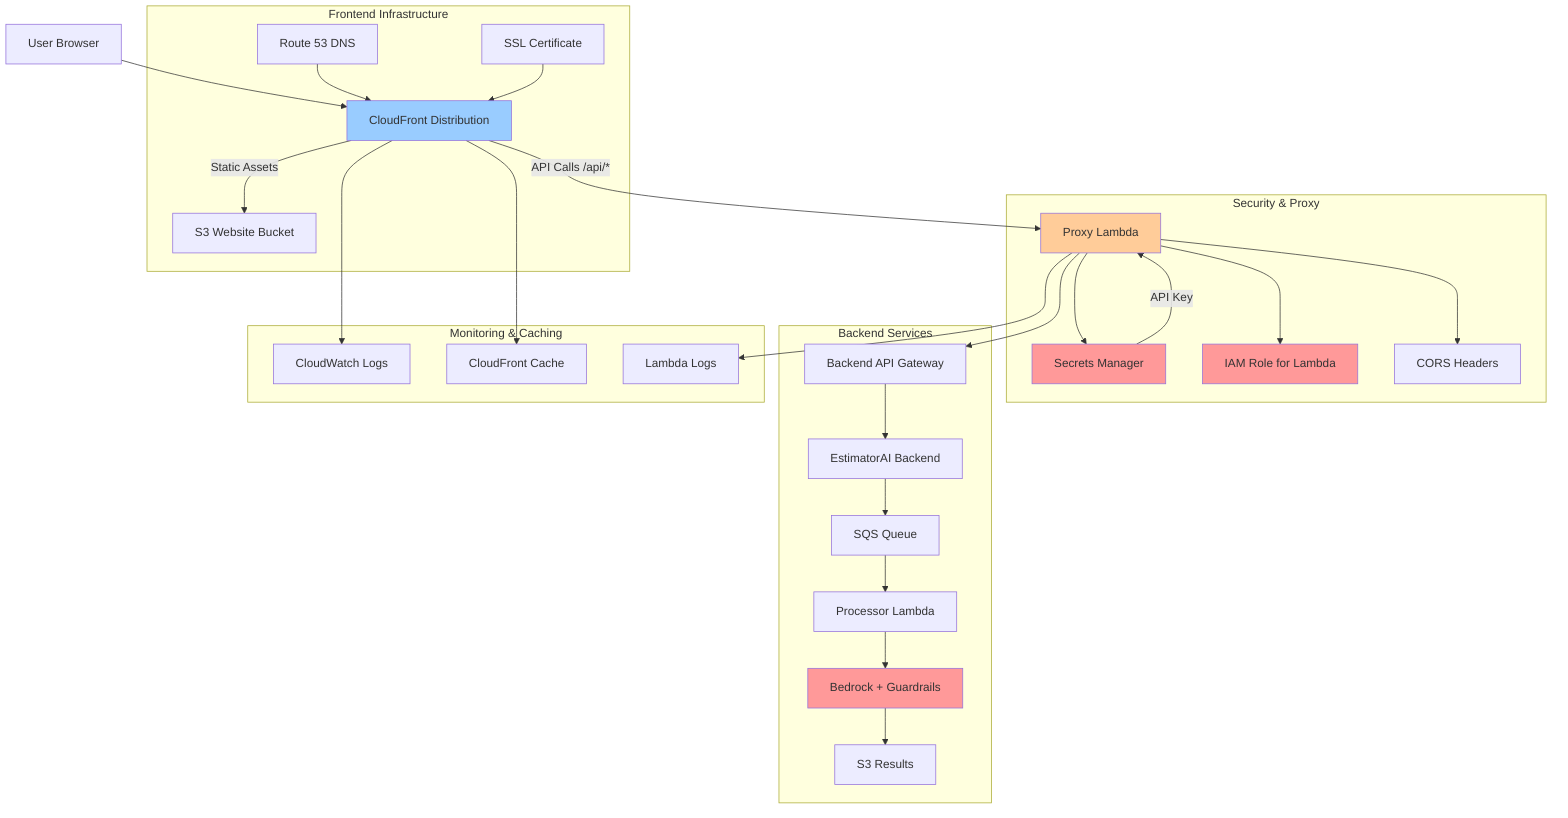 graph TD
    A[User Browser] --> B[CloudFront Distribution]
    B --> |Static Assets| C[S3 Website Bucket]
    B --> |API Calls /api/*| D[Proxy Lambda]
    
    D --> E[Secrets Manager]
    E --> |API Key| D
    D --> F[Backend API Gateway]
    F --> G[EstimatorAI Backend]
    
    subgraph "Frontend Infrastructure"
        B
        C
        H[Route 53 DNS]
        I[SSL Certificate]
    end
    
    subgraph "Security & Proxy"
        D
        E
        J[IAM Role for Lambda]
        K[CORS Headers]
    end
    
    subgraph "Backend Services"
        F
        G
        L[SQS Queue]
        M[Processor Lambda]
        N[Bedrock + Guardrails]
        O[S3 Results]
    end
    
    subgraph "Monitoring & Caching"
        P[CloudWatch Logs]
        Q[CloudFront Cache]
        R[Lambda Logs]
    end
    
    H --> B
    I --> B
    D --> J
    D --> K
    G --> L
    L --> M
    M --> N
    N --> O
    
    B --> P
    B --> Q
    D --> R
    
    style B fill:#99ccff
    style D fill:#ffcc99
    style E fill:#ff9999
    style J fill:#ff9999
    style N fill:#ff9999
    
    classDef security fill:#ff9999,stroke:#333,stroke-width:2px
    classDef frontend fill:#99ccff,stroke:#333,stroke-width:2px
    classDef proxy fill:#ffcc99,stroke:#333,stroke-width:2px